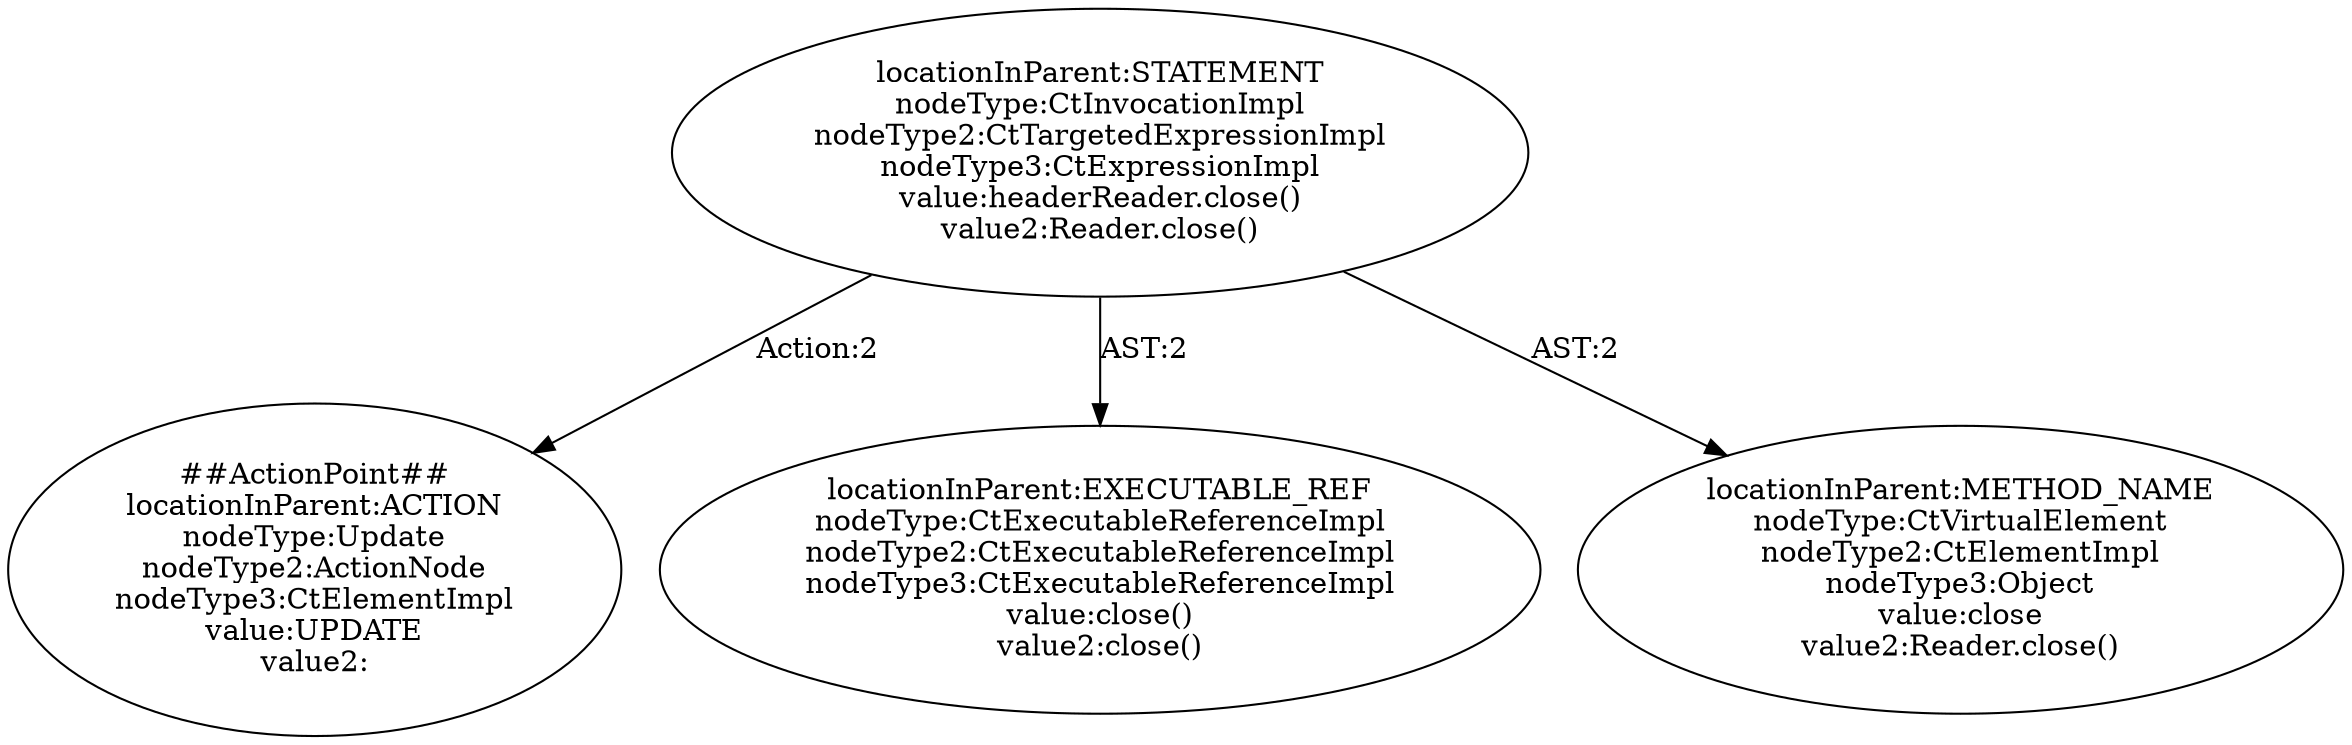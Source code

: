 digraph "Pattern" {
0 [label="##ActionPoint##
locationInParent:ACTION
nodeType:Update
nodeType2:ActionNode
nodeType3:CtElementImpl
value:UPDATE
value2:" shape=ellipse]
1 [label="locationInParent:STATEMENT
nodeType:CtInvocationImpl
nodeType2:CtTargetedExpressionImpl
nodeType3:CtExpressionImpl
value:headerReader.close()
value2:Reader.close()" shape=ellipse]
2 [label="locationInParent:EXECUTABLE_REF
nodeType:CtExecutableReferenceImpl
nodeType2:CtExecutableReferenceImpl
nodeType3:CtExecutableReferenceImpl
value:close()
value2:close()" shape=ellipse]
3 [label="locationInParent:METHOD_NAME
nodeType:CtVirtualElement
nodeType2:CtElementImpl
nodeType3:Object
value:close
value2:Reader.close()" shape=ellipse]
1 -> 0 [label="Action:2"];
1 -> 3 [label="AST:2"];
1 -> 2 [label="AST:2"];
}